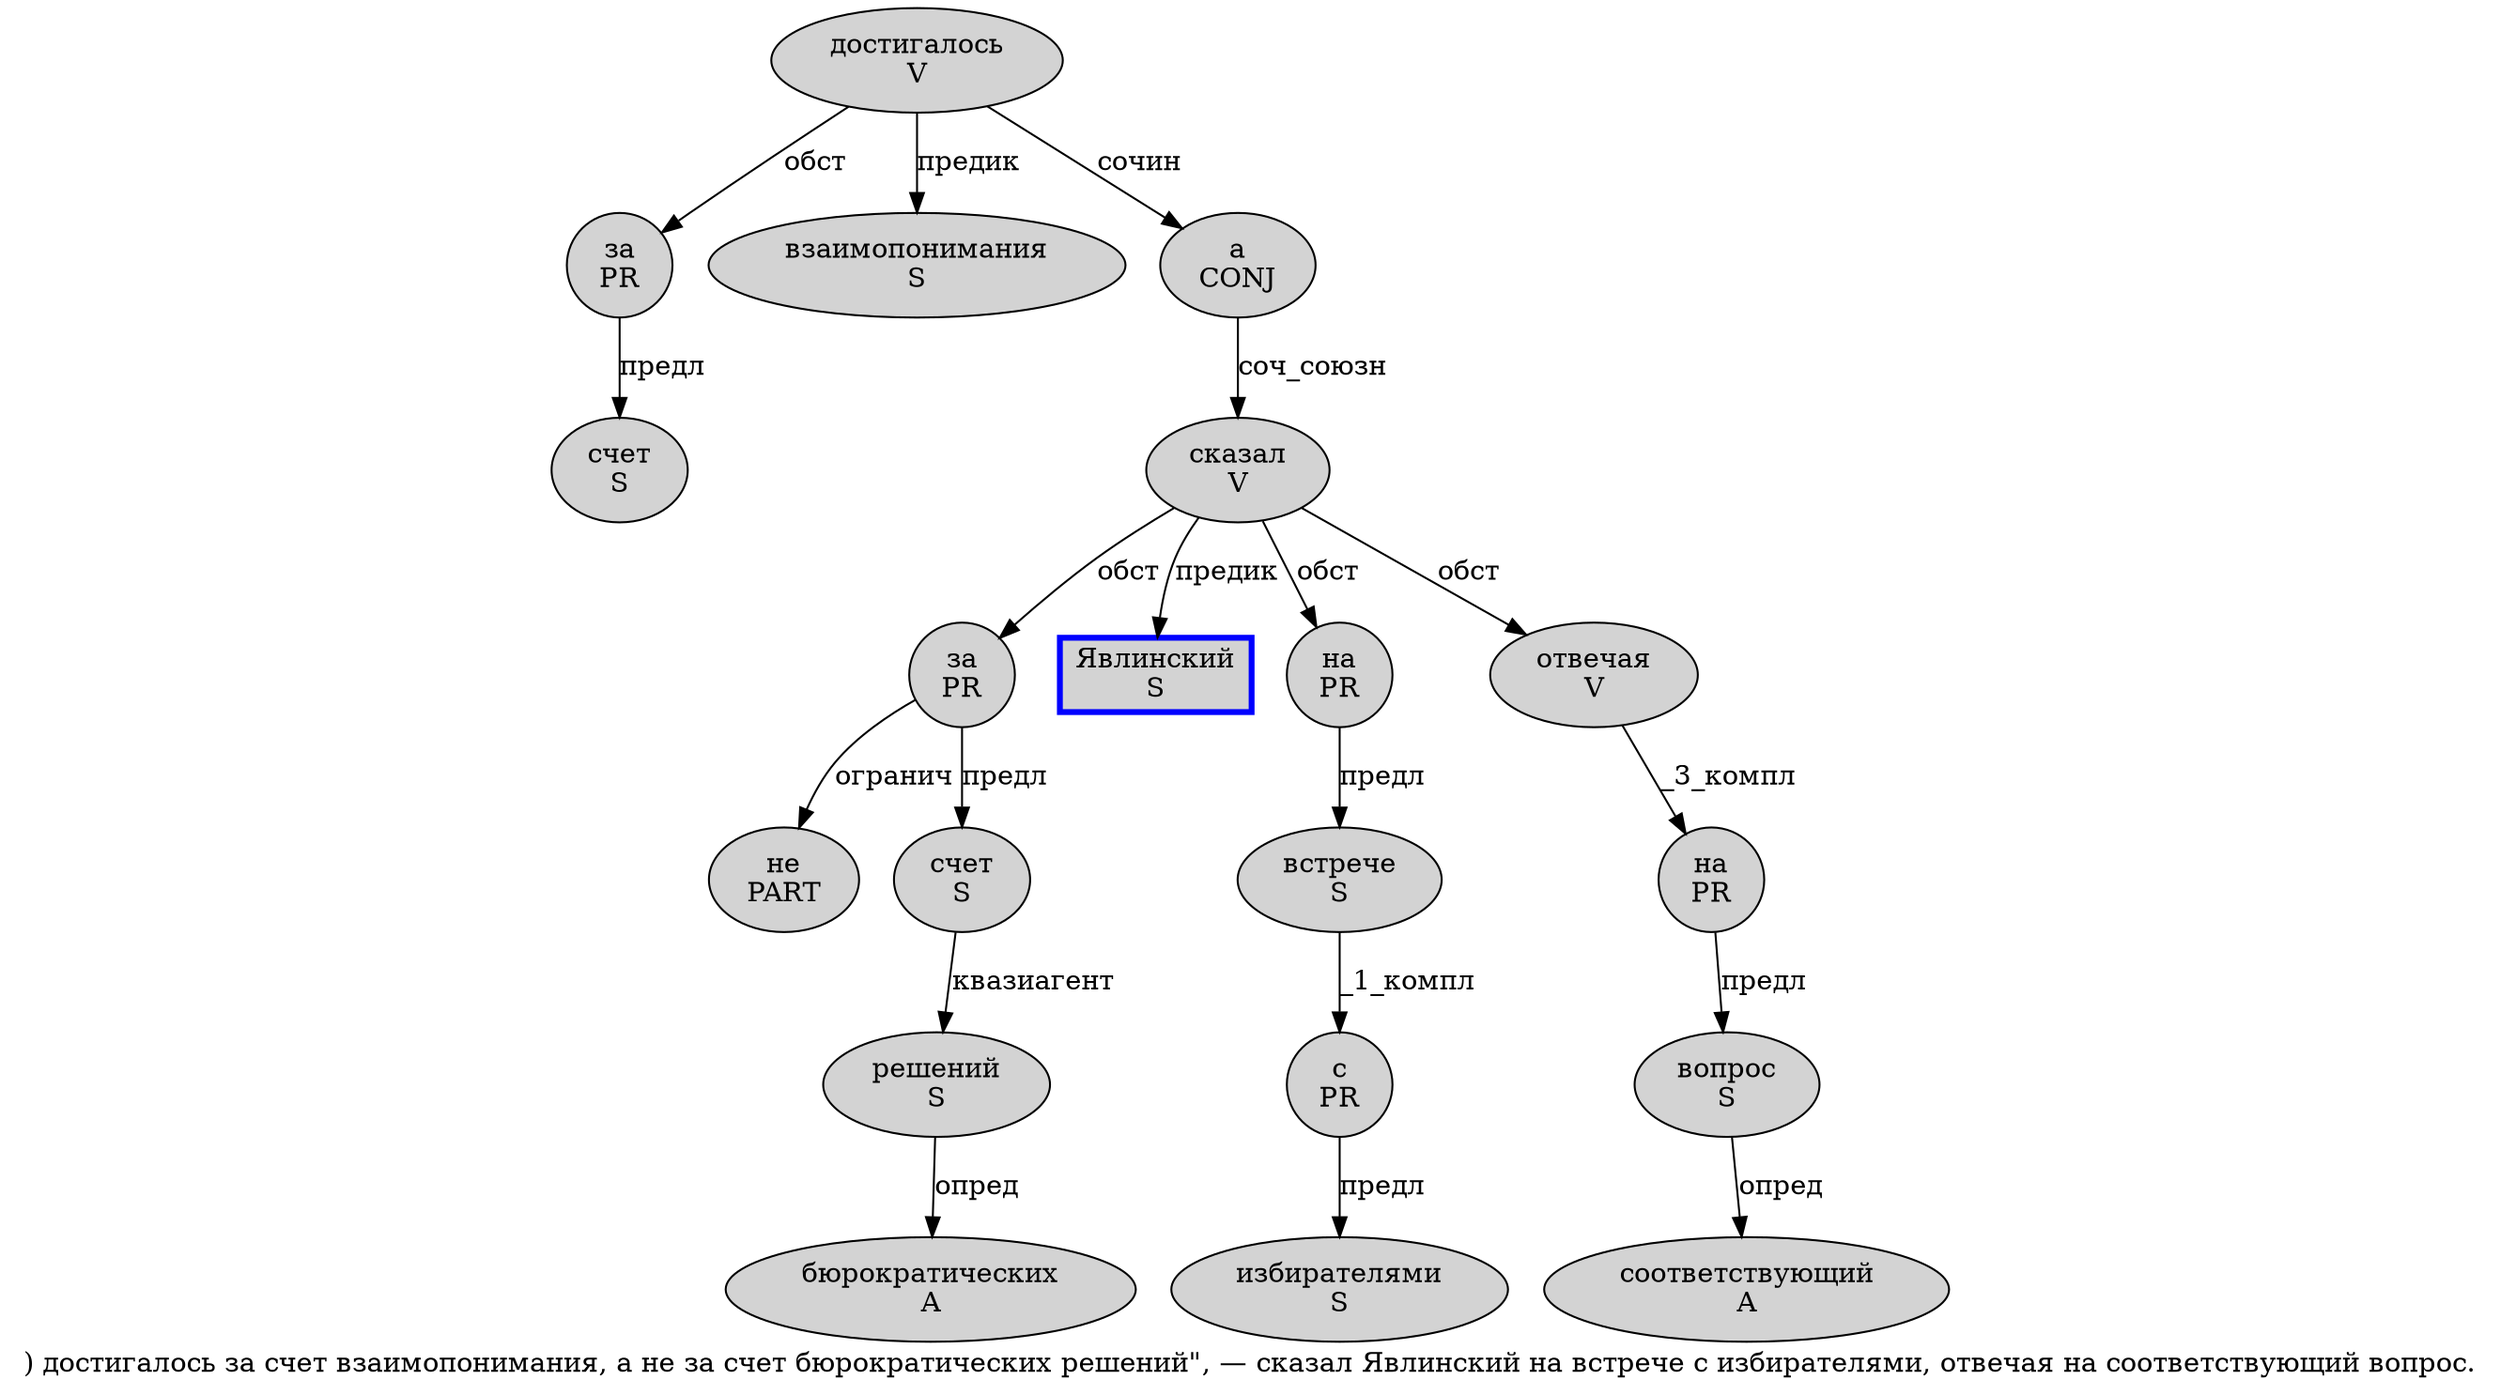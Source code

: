 digraph SENTENCE_432 {
	graph [label=") достигалось за счет взаимопонимания, а не за счет бюрократических решений\", — сказал Явлинский на встрече с избирателями, отвечая на соответствующий вопрос."]
	node [style=filled]
		1 [label="достигалось
V" color="" fillcolor=lightgray penwidth=1 shape=ellipse]
		2 [label="за
PR" color="" fillcolor=lightgray penwidth=1 shape=ellipse]
		3 [label="счет
S" color="" fillcolor=lightgray penwidth=1 shape=ellipse]
		4 [label="взаимопонимания
S" color="" fillcolor=lightgray penwidth=1 shape=ellipse]
		6 [label="а
CONJ" color="" fillcolor=lightgray penwidth=1 shape=ellipse]
		7 [label="не
PART" color="" fillcolor=lightgray penwidth=1 shape=ellipse]
		8 [label="за
PR" color="" fillcolor=lightgray penwidth=1 shape=ellipse]
		9 [label="счет
S" color="" fillcolor=lightgray penwidth=1 shape=ellipse]
		10 [label="бюрократических
A" color="" fillcolor=lightgray penwidth=1 shape=ellipse]
		11 [label="решений
S" color="" fillcolor=lightgray penwidth=1 shape=ellipse]
		15 [label="сказал
V" color="" fillcolor=lightgray penwidth=1 shape=ellipse]
		16 [label="Явлинский
S" color=blue fillcolor=lightgray penwidth=3 shape=box]
		17 [label="на
PR" color="" fillcolor=lightgray penwidth=1 shape=ellipse]
		18 [label="встрече
S" color="" fillcolor=lightgray penwidth=1 shape=ellipse]
		19 [label="с
PR" color="" fillcolor=lightgray penwidth=1 shape=ellipse]
		20 [label="избирателями
S" color="" fillcolor=lightgray penwidth=1 shape=ellipse]
		22 [label="отвечая
V" color="" fillcolor=lightgray penwidth=1 shape=ellipse]
		23 [label="на
PR" color="" fillcolor=lightgray penwidth=1 shape=ellipse]
		24 [label="соответствующий
A" color="" fillcolor=lightgray penwidth=1 shape=ellipse]
		25 [label="вопрос
S" color="" fillcolor=lightgray penwidth=1 shape=ellipse]
			19 -> 20 [label="предл"]
			6 -> 15 [label="соч_союзн"]
			2 -> 3 [label="предл"]
			22 -> 23 [label="_3_компл"]
			15 -> 8 [label="обст"]
			15 -> 16 [label="предик"]
			15 -> 17 [label="обст"]
			15 -> 22 [label="обст"]
			9 -> 11 [label="квазиагент"]
			23 -> 25 [label="предл"]
			18 -> 19 [label="_1_компл"]
			11 -> 10 [label="опред"]
			8 -> 7 [label="огранич"]
			8 -> 9 [label="предл"]
			1 -> 2 [label="обст"]
			1 -> 4 [label="предик"]
			1 -> 6 [label="сочин"]
			25 -> 24 [label="опред"]
			17 -> 18 [label="предл"]
}